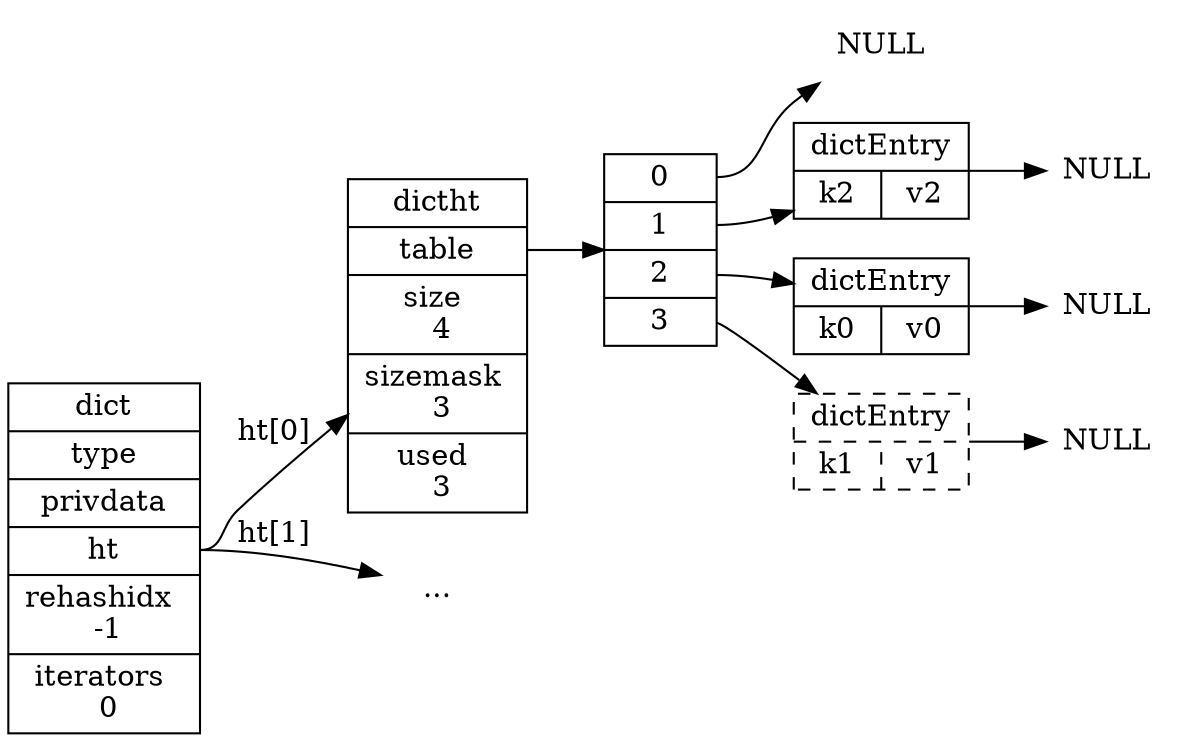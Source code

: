 digraph {

    rankdir = LR;

    //

    node [shape = record];

    dict [label = " <head> dict | type | privdata | <ht> ht | rehashidx \n -1 | iterators \n 0 "];

    dictht0 [label = " <head> dictht | <table> table | <size> size \n 4 | <sizemask> sizemask \n 3 | <used> used \n 3"];

    dictht1 [label = "...", shape = plaintext];

    table0 [label = "<0> 0 | <1> 1 | <2> 2 | <3> 3"];

    kv0 [label = "dictEntry | { k0 | v0 }"];
    kv1 [label = "dictEntry | { k1 | v1 }", style = dashed];
    kv2 [label = "dictEntry | { k2 | v2 }"];

    //

    node [shape = plaintext, label = "NULL"];

    null0;
    null1;
    null2;
    null3;

    //

    dict:ht -> dictht0 [label = "ht[0]"];
    dict:ht -> dictht1 [label = "ht[1]"];

    dictht0:table -> table0;

    table0:0 -> null0;
    table0:1 -> kv2 -> null1;
    table0:2 -> kv0 -> null2;
    table0:3 -> kv1 -> null3;
}
